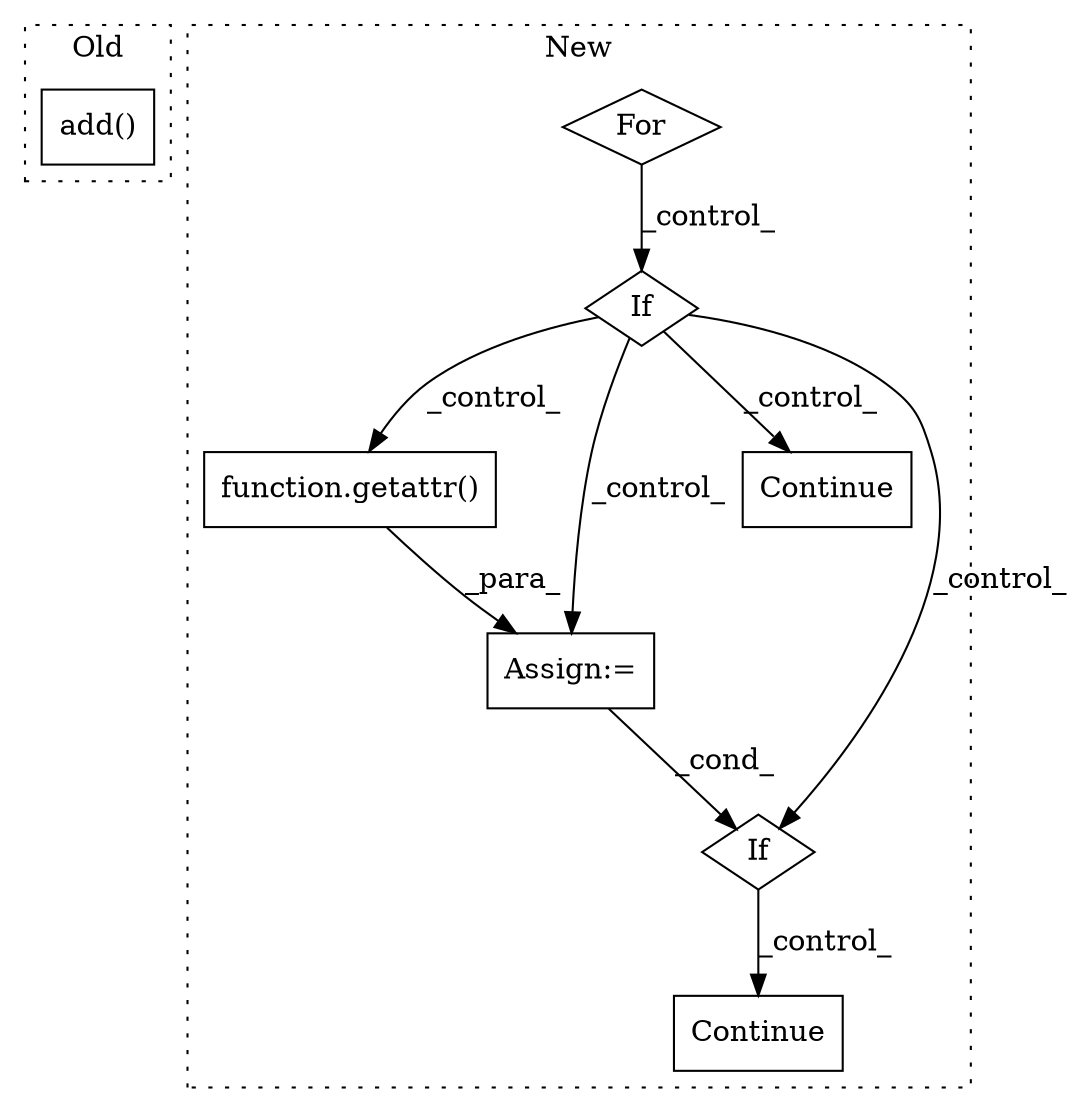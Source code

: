 digraph G {
subgraph cluster0 {
1 [label="add()" a="75" s="25304,25341" l="10,1" shape="box"];
label = "Old";
style="dotted";
}
subgraph cluster1 {
2 [label="function.getattr()" a="75" s="24715,24753" l="8,1" shape="box"];
3 [label="Assign:=" a="68" s="24712" l="3" shape="box"];
4 [label="Continue" a="43" s="25095" l="8" shape="box"];
5 [label="If" a="96" s="24529" l="3" shape="diamond"];
6 [label="Continue" a="43" s="24671" l="8" shape="box"];
7 [label="If" a="96" s="24771" l="3" shape="diamond"];
8 [label="For" a="107" s="24457,24511" l="4,18" shape="diamond"];
label = "New";
style="dotted";
}
2 -> 3 [label="_para_"];
3 -> 7 [label="_cond_"];
5 -> 7 [label="_control_"];
5 -> 2 [label="_control_"];
5 -> 3 [label="_control_"];
5 -> 6 [label="_control_"];
7 -> 4 [label="_control_"];
8 -> 5 [label="_control_"];
}